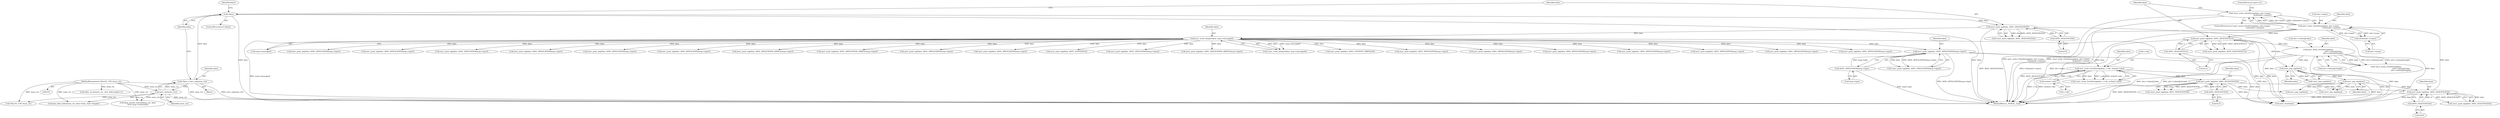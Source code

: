 digraph "0_samba_530d50a1abdcdf4d1775652d4c456c1274d83d8d@API" {
"1000561" [label="(Call,!asn1_write_OctetString(data, attr->name,\n                                              strlen(attr->name)))"];
"1000562" [label="(Call,asn1_write_OctetString(data, attr->name,\n                                              strlen(attr->name)))"];
"1000555" [label="(Call,asn1_push_tag(data, ASN1_SEQUENCE(0)))"];
"1000617" [label="(Call,asn1_pop_tag(data))"];
"1000612" [label="(Call,asn1_pop_tag(data))"];
"1000574" [label="(Call,asn1_push_tag(data, ASN1_SEQUENCE(1)))"];
"1000576" [label="(Call,ASN1_SEQUENCE(1))"];
"1000593" [label="(Call,asn1_write_OctetString(data,\n                                                       attr->values[j].data,\n                                                      attr->values[j].length))"];
"1000527" [label="(Call,asn1_push_tag(data, ASN1_SEQUENCE(0)))"];
"1000515" [label="(Call,asn1_write_OctetString(data, r->dn, strlen(r->dn)))"];
"1000506" [label="(Call,asn1_push_tag(data, ASN1_APPLICATION(msg->type)))"];
"1000129" [label="(Call,asn1_write_Integer(data, msg->messageid))"];
"1000122" [label="(Call,asn1_push_tag(data, ASN1_SEQUENCE(0)))"];
"1000116" [label="(Call,!data)"];
"1000109" [label="(Call,*data = asn1_init(mem_ctx))"];
"1000111" [label="(Call,asn1_init(mem_ctx))"];
"1000106" [label="(MethodParameterIn,TALLOC_CTX *mem_ctx)"];
"1000124" [label="(Call,ASN1_SEQUENCE(0))"];
"1000508" [label="(Call,ASN1_APPLICATION(msg->type))"];
"1000520" [label="(Call,strlen(r->dn))"];
"1000529" [label="(Call,ASN1_SEQUENCE(0))"];
"1000557" [label="(Call,ASN1_SEQUENCE(0))"];
"1000567" [label="(Call,strlen(attr->name))"];
"1000557" [label="(Call,ASN1_SEQUENCE(0))"];
"1000506" [label="(Call,asn1_push_tag(data, ASN1_APPLICATION(msg->type)))"];
"1000131" [label="(Call,msg->messageid)"];
"1000309" [label="(Call,asn1_push_tag(data, ASN1_APPLICATION(msg->type)))"];
"1000871" [label="(Call,asn1_push_tag(data, ASN1_APPLICATION(msg->type)))"];
"1000107" [label="(Block,)"];
"1000594" [label="(Identifier,data)"];
"1000109" [label="(Call,*data = asn1_init(mem_ctx))"];
"1000123" [label="(Identifier,data)"];
"1000568" [label="(Call,attr->name)"];
"1000618" [label="(Identifier,data)"];
"1000839" [label="(Call,asn1_push_tag(data, ASN1_APPLICATION(msg->type)))"];
"1000521" [label="(Call,r->dn)"];
"1000616" [label="(Call,!asn1_pop_tag(data))"];
"1000593" [label="(Call,asn1_write_OctetString(data,\n                                                       attr->values[j].data,\n                                                      attr->values[j].length))"];
"1001664" [label="(Call,TALLOC_CTX *mem_ctx)"];
"1001671" [label="(Call,talloc_array(mem_ctx, char, blob.length+1))"];
"1000617" [label="(Call,asn1_pop_tag(data))"];
"1000122" [label="(Call,asn1_push_tag(data, ASN1_SEQUENCE(0)))"];
"1000558" [label="(Literal,0)"];
"1000527" [label="(Call,asn1_push_tag(data, ASN1_SEQUENCE(0)))"];
"1001414" [label="(Call,asn1_push_tag(data, ASN1_APPLICATION(msg->type)))"];
"1001646" [label="(Call,data_blob_talloc(mem_ctx, data->data, data->length))"];
"1000119" [label="(Identifier,false)"];
"1000554" [label="(Call,!asn1_push_tag(data, ASN1_SEQUENCE(0)))"];
"1000573" [label="(Call,!asn1_push_tag(data, ASN1_SEQUENCE(1)))"];
"1000125" [label="(Literal,0)"];
"1000676" [label="(Call,asn1_push_tag(data, ASN1_APPLICATION(msg->type)))"];
"1001310" [label="(Call,asn1_push_tag(data, ASN1_APPLICATION(msg->type)))"];
"1001044" [label="(Call,asn1_push_tag(data, ASN1_APPLICATION_SIMPLE(msg->type)))"];
"1000611" [label="(Call,!asn1_pop_tag(data))"];
"1000121" [label="(Call,!asn1_push_tag(data, ASN1_SEQUENCE(0)))"];
"1000111" [label="(Call,asn1_init(mem_ctx))"];
"1001342" [label="(Call,asn1_push_tag(data, ASN1_APPLICATION_SIMPLE(msg->type)))"];
"1000517" [label="(Call,r->dn)"];
"1001082" [label="(Call,asn1_push_tag(data, ASN1_APPLICATION(msg->type)))"];
"1000508" [label="(Call,ASN1_APPLICATION(msg->type))"];
"1000529" [label="(Call,ASN1_SEQUENCE(0))"];
"1000613" [label="(Identifier,data)"];
"1001012" [label="(Call,asn1_push_tag(data, ASN1_APPLICATION(msg->type)))"];
"1000225" [label="(Call,asn1_push_tag(data, ASN1_CONTEXT(3)))"];
"1001233" [label="(Call,asn1_push_tag(data, ASN1_APPLICATION(msg->type)))"];
"1000555" [label="(Call,asn1_push_tag(data, ASN1_SEQUENCE(0)))"];
"1000112" [label="(Identifier,mem_ctx)"];
"1000602" [label="(Call,attr->values[j].length)"];
"1000515" [label="(Call,asn1_write_OctetString(data, r->dn, strlen(r->dn)))"];
"1000564" [label="(Call,attr->name)"];
"1000353" [label="(Call,asn1_push_tag(data, ASN1_APPLICATION_SIMPLE(msg->type)))"];
"1000574" [label="(Call,asn1_push_tag(data, ASN1_SEQUENCE(1)))"];
"1000110" [label="(Identifier,data)"];
"1000576" [label="(Call,ASN1_SEQUENCE(1))"];
"1000561" [label="(Call,!asn1_write_OctetString(data, attr->name,\n                                              strlen(attr->name)))"];
"1000128" [label="(Call,!asn1_write_Integer(data, msg->messageid))"];
"1000195" [label="(Call,asn1_push_tag(data, ASN1_CONTEXT_SIMPLE(0)))"];
"1000379" [label="(Call,asn1_push_tag(data, ASN1_APPLICATION(msg->type)))"];
"1000644" [label="(Call,asn1_push_tag(data, ASN1_APPLICATION(msg->type)))"];
"1000514" [label="(Call,!asn1_write_OctetString(data, r->dn, strlen(r->dn)))"];
"1000575" [label="(Identifier,data)"];
"1000129" [label="(Call,asn1_write_Integer(data, msg->messageid))"];
"1001201" [label="(Call,asn1_push_tag(data, ASN1_APPLICATION(msg->type)))"];
"1000507" [label="(Identifier,data)"];
"1001696" [label="(MethodReturn,_PUBLIC_ bool)"];
"1000153" [label="(Call,asn1_push_tag(data, ASN1_APPLICATION(msg->type)))"];
"1000520" [label="(Call,strlen(r->dn))"];
"1000509" [label="(Call,msg->type)"];
"1000530" [label="(Literal,0)"];
"1000130" [label="(Identifier,data)"];
"1000516" [label="(Identifier,data)"];
"1000563" [label="(Identifier,data)"];
"1000592" [label="(Call,!asn1_write_OctetString(data,\n                                                       attr->values[j].data,\n                                                      attr->values[j].length))"];
"1000577" [label="(Literal,1)"];
"1000571" [label="(ControlStructure,goto err;)"];
"1001611" [label="(Call,ldap_encode_control(mem_ctx, data,\n\t\t\t\t\t\t msg->controls[i]))"];
"1001496" [label="(Call,asn1_push_tag(data, ASN1_APPLICATION(msg->type)))"];
"1000528" [label="(Identifier,data)"];
"1000560" [label="(ControlStructure,if (!asn1_write_OctetString(data, attr->name,\n                                              strlen(attr->name))))"];
"1000612" [label="(Call,asn1_pop_tag(data))"];
"1001376" [label="(Call,asn1_push_tag(data, ASN1_APPLICATION(msg->type)))"];
"1000526" [label="(Call,!asn1_push_tag(data, ASN1_SEQUENCE(0)))"];
"1000567" [label="(Call,strlen(attr->name))"];
"1000505" [label="(Call,!asn1_push_tag(data, ASN1_APPLICATION(msg->type)))"];
"1001114" [label="(Call,asn1_push_tag(data, ASN1_APPLICATION(msg->type)))"];
"1000595" [label="(Call,attr->values[j].data)"];
"1000562" [label="(Call,asn1_write_OctetString(data, attr->name,\n                                              strlen(attr->name)))"];
"1000124" [label="(Call,ASN1_SEQUENCE(0))"];
"1000556" [label="(Identifier,data)"];
"1000106" [label="(MethodParameterIn,TALLOC_CTX *mem_ctx)"];
"1000622" [label="(Call,asn1_pop_tag(data))"];
"1001659" [label="(Call,asn1_free(data))"];
"1000115" [label="(ControlStructure,if (!data))"];
"1000116" [label="(Call,!data)"];
"1000117" [label="(Identifier,data)"];
"1000561" -> "1000560"  [label="AST: "];
"1000561" -> "1000562"  [label="CFG: "];
"1000562" -> "1000561"  [label="AST: "];
"1000571" -> "1000561"  [label="CFG: "];
"1000575" -> "1000561"  [label="CFG: "];
"1000561" -> "1001696"  [label="DDG: asn1_write_OctetString(data, attr->name,\n                                              strlen(attr->name))"];
"1000561" -> "1001696"  [label="DDG: !asn1_write_OctetString(data, attr->name,\n                                              strlen(attr->name))"];
"1000562" -> "1000561"  [label="DDG: data"];
"1000562" -> "1000561"  [label="DDG: attr->name"];
"1000562" -> "1000561"  [label="DDG: strlen(attr->name)"];
"1000562" -> "1000567"  [label="CFG: "];
"1000563" -> "1000562"  [label="AST: "];
"1000564" -> "1000562"  [label="AST: "];
"1000567" -> "1000562"  [label="AST: "];
"1000562" -> "1001696"  [label="DDG: strlen(attr->name)"];
"1000562" -> "1001696"  [label="DDG: attr->name"];
"1000555" -> "1000562"  [label="DDG: data"];
"1000567" -> "1000562"  [label="DDG: attr->name"];
"1000562" -> "1000567"  [label="DDG: attr->name"];
"1000562" -> "1000574"  [label="DDG: data"];
"1000562" -> "1001659"  [label="DDG: data"];
"1000555" -> "1000554"  [label="AST: "];
"1000555" -> "1000557"  [label="CFG: "];
"1000556" -> "1000555"  [label="AST: "];
"1000557" -> "1000555"  [label="AST: "];
"1000554" -> "1000555"  [label="CFG: "];
"1000555" -> "1001696"  [label="DDG: ASN1_SEQUENCE(0)"];
"1000555" -> "1000554"  [label="DDG: data"];
"1000555" -> "1000554"  [label="DDG: ASN1_SEQUENCE(0)"];
"1000617" -> "1000555"  [label="DDG: data"];
"1000527" -> "1000555"  [label="DDG: data"];
"1000557" -> "1000555"  [label="DDG: 0"];
"1000555" -> "1001659"  [label="DDG: data"];
"1000617" -> "1000616"  [label="AST: "];
"1000617" -> "1000618"  [label="CFG: "];
"1000618" -> "1000617"  [label="AST: "];
"1000616" -> "1000617"  [label="CFG: "];
"1000617" -> "1000616"  [label="DDG: data"];
"1000612" -> "1000617"  [label="DDG: data"];
"1000617" -> "1000622"  [label="DDG: data"];
"1000617" -> "1001659"  [label="DDG: data"];
"1000612" -> "1000611"  [label="AST: "];
"1000612" -> "1000613"  [label="CFG: "];
"1000613" -> "1000612"  [label="AST: "];
"1000611" -> "1000612"  [label="CFG: "];
"1000612" -> "1000611"  [label="DDG: data"];
"1000574" -> "1000612"  [label="DDG: data"];
"1000593" -> "1000612"  [label="DDG: data"];
"1000612" -> "1001659"  [label="DDG: data"];
"1000574" -> "1000573"  [label="AST: "];
"1000574" -> "1000576"  [label="CFG: "];
"1000575" -> "1000574"  [label="AST: "];
"1000576" -> "1000574"  [label="AST: "];
"1000573" -> "1000574"  [label="CFG: "];
"1000574" -> "1001696"  [label="DDG: ASN1_SEQUENCE(1)"];
"1000574" -> "1000573"  [label="DDG: data"];
"1000574" -> "1000573"  [label="DDG: ASN1_SEQUENCE(1)"];
"1000576" -> "1000574"  [label="DDG: 1"];
"1000574" -> "1000593"  [label="DDG: data"];
"1000574" -> "1001659"  [label="DDG: data"];
"1000576" -> "1000577"  [label="CFG: "];
"1000577" -> "1000576"  [label="AST: "];
"1000593" -> "1000592"  [label="AST: "];
"1000593" -> "1000602"  [label="CFG: "];
"1000594" -> "1000593"  [label="AST: "];
"1000595" -> "1000593"  [label="AST: "];
"1000602" -> "1000593"  [label="AST: "];
"1000592" -> "1000593"  [label="CFG: "];
"1000593" -> "1001696"  [label="DDG: attr->values[j].data"];
"1000593" -> "1001696"  [label="DDG: attr->values[j].length"];
"1000593" -> "1000592"  [label="DDG: data"];
"1000593" -> "1000592"  [label="DDG: attr->values[j].data"];
"1000593" -> "1000592"  [label="DDG: attr->values[j].length"];
"1000593" -> "1001659"  [label="DDG: data"];
"1000527" -> "1000526"  [label="AST: "];
"1000527" -> "1000529"  [label="CFG: "];
"1000528" -> "1000527"  [label="AST: "];
"1000529" -> "1000527"  [label="AST: "];
"1000526" -> "1000527"  [label="CFG: "];
"1000527" -> "1001696"  [label="DDG: ASN1_SEQUENCE(0)"];
"1000527" -> "1000526"  [label="DDG: data"];
"1000527" -> "1000526"  [label="DDG: ASN1_SEQUENCE(0)"];
"1000515" -> "1000527"  [label="DDG: data"];
"1000529" -> "1000527"  [label="DDG: 0"];
"1000527" -> "1000622"  [label="DDG: data"];
"1000527" -> "1001659"  [label="DDG: data"];
"1000515" -> "1000514"  [label="AST: "];
"1000515" -> "1000520"  [label="CFG: "];
"1000516" -> "1000515"  [label="AST: "];
"1000517" -> "1000515"  [label="AST: "];
"1000520" -> "1000515"  [label="AST: "];
"1000514" -> "1000515"  [label="CFG: "];
"1000515" -> "1001696"  [label="DDG: strlen(r->dn)"];
"1000515" -> "1001696"  [label="DDG: r->dn"];
"1000515" -> "1000514"  [label="DDG: data"];
"1000515" -> "1000514"  [label="DDG: r->dn"];
"1000515" -> "1000514"  [label="DDG: strlen(r->dn)"];
"1000506" -> "1000515"  [label="DDG: data"];
"1000520" -> "1000515"  [label="DDG: r->dn"];
"1000515" -> "1001659"  [label="DDG: data"];
"1000506" -> "1000505"  [label="AST: "];
"1000506" -> "1000508"  [label="CFG: "];
"1000507" -> "1000506"  [label="AST: "];
"1000508" -> "1000506"  [label="AST: "];
"1000505" -> "1000506"  [label="CFG: "];
"1000506" -> "1001696"  [label="DDG: ASN1_APPLICATION(msg->type)"];
"1000506" -> "1000505"  [label="DDG: data"];
"1000506" -> "1000505"  [label="DDG: ASN1_APPLICATION(msg->type)"];
"1000129" -> "1000506"  [label="DDG: data"];
"1000508" -> "1000506"  [label="DDG: msg->type"];
"1000506" -> "1001659"  [label="DDG: data"];
"1000129" -> "1000128"  [label="AST: "];
"1000129" -> "1000131"  [label="CFG: "];
"1000130" -> "1000129"  [label="AST: "];
"1000131" -> "1000129"  [label="AST: "];
"1000128" -> "1000129"  [label="CFG: "];
"1000129" -> "1001696"  [label="DDG: msg->messageid"];
"1000129" -> "1000128"  [label="DDG: data"];
"1000129" -> "1000128"  [label="DDG: msg->messageid"];
"1000122" -> "1000129"  [label="DDG: data"];
"1000129" -> "1000153"  [label="DDG: data"];
"1000129" -> "1000195"  [label="DDG: data"];
"1000129" -> "1000225"  [label="DDG: data"];
"1000129" -> "1000309"  [label="DDG: data"];
"1000129" -> "1000353"  [label="DDG: data"];
"1000129" -> "1000379"  [label="DDG: data"];
"1000129" -> "1000644"  [label="DDG: data"];
"1000129" -> "1000676"  [label="DDG: data"];
"1000129" -> "1000839"  [label="DDG: data"];
"1000129" -> "1000871"  [label="DDG: data"];
"1000129" -> "1001012"  [label="DDG: data"];
"1000129" -> "1001044"  [label="DDG: data"];
"1000129" -> "1001082"  [label="DDG: data"];
"1000129" -> "1001114"  [label="DDG: data"];
"1000129" -> "1001201"  [label="DDG: data"];
"1000129" -> "1001233"  [label="DDG: data"];
"1000129" -> "1001310"  [label="DDG: data"];
"1000129" -> "1001342"  [label="DDG: data"];
"1000129" -> "1001376"  [label="DDG: data"];
"1000129" -> "1001414"  [label="DDG: data"];
"1000129" -> "1001496"  [label="DDG: data"];
"1000129" -> "1001659"  [label="DDG: data"];
"1000122" -> "1000121"  [label="AST: "];
"1000122" -> "1000124"  [label="CFG: "];
"1000123" -> "1000122"  [label="AST: "];
"1000124" -> "1000122"  [label="AST: "];
"1000121" -> "1000122"  [label="CFG: "];
"1000122" -> "1001696"  [label="DDG: ASN1_SEQUENCE(0)"];
"1000122" -> "1000121"  [label="DDG: data"];
"1000122" -> "1000121"  [label="DDG: ASN1_SEQUENCE(0)"];
"1000116" -> "1000122"  [label="DDG: data"];
"1000124" -> "1000122"  [label="DDG: 0"];
"1000122" -> "1001659"  [label="DDG: data"];
"1000116" -> "1000115"  [label="AST: "];
"1000116" -> "1000117"  [label="CFG: "];
"1000117" -> "1000116"  [label="AST: "];
"1000119" -> "1000116"  [label="CFG: "];
"1000123" -> "1000116"  [label="CFG: "];
"1000116" -> "1001696"  [label="DDG: data"];
"1000116" -> "1001696"  [label="DDG: !data"];
"1000109" -> "1000116"  [label="DDG: data"];
"1000109" -> "1000107"  [label="AST: "];
"1000109" -> "1000111"  [label="CFG: "];
"1000110" -> "1000109"  [label="AST: "];
"1000111" -> "1000109"  [label="AST: "];
"1000117" -> "1000109"  [label="CFG: "];
"1000109" -> "1001696"  [label="DDG: asn1_init(mem_ctx)"];
"1000111" -> "1000109"  [label="DDG: mem_ctx"];
"1000111" -> "1000112"  [label="CFG: "];
"1000112" -> "1000111"  [label="AST: "];
"1000111" -> "1001696"  [label="DDG: mem_ctx"];
"1000106" -> "1000111"  [label="DDG: mem_ctx"];
"1000111" -> "1001611"  [label="DDG: mem_ctx"];
"1000111" -> "1001646"  [label="DDG: mem_ctx"];
"1000111" -> "1001664"  [label="DDG: mem_ctx"];
"1000106" -> "1000103"  [label="AST: "];
"1000106" -> "1001696"  [label="DDG: mem_ctx"];
"1000106" -> "1001611"  [label="DDG: mem_ctx"];
"1000106" -> "1001646"  [label="DDG: mem_ctx"];
"1000106" -> "1001664"  [label="DDG: mem_ctx"];
"1000106" -> "1001671"  [label="DDG: mem_ctx"];
"1000124" -> "1000125"  [label="CFG: "];
"1000125" -> "1000124"  [label="AST: "];
"1000508" -> "1000509"  [label="CFG: "];
"1000509" -> "1000508"  [label="AST: "];
"1000508" -> "1001696"  [label="DDG: msg->type"];
"1000520" -> "1000521"  [label="CFG: "];
"1000521" -> "1000520"  [label="AST: "];
"1000529" -> "1000530"  [label="CFG: "];
"1000530" -> "1000529"  [label="AST: "];
"1000557" -> "1000558"  [label="CFG: "];
"1000558" -> "1000557"  [label="AST: "];
"1000567" -> "1000568"  [label="CFG: "];
"1000568" -> "1000567"  [label="AST: "];
}
